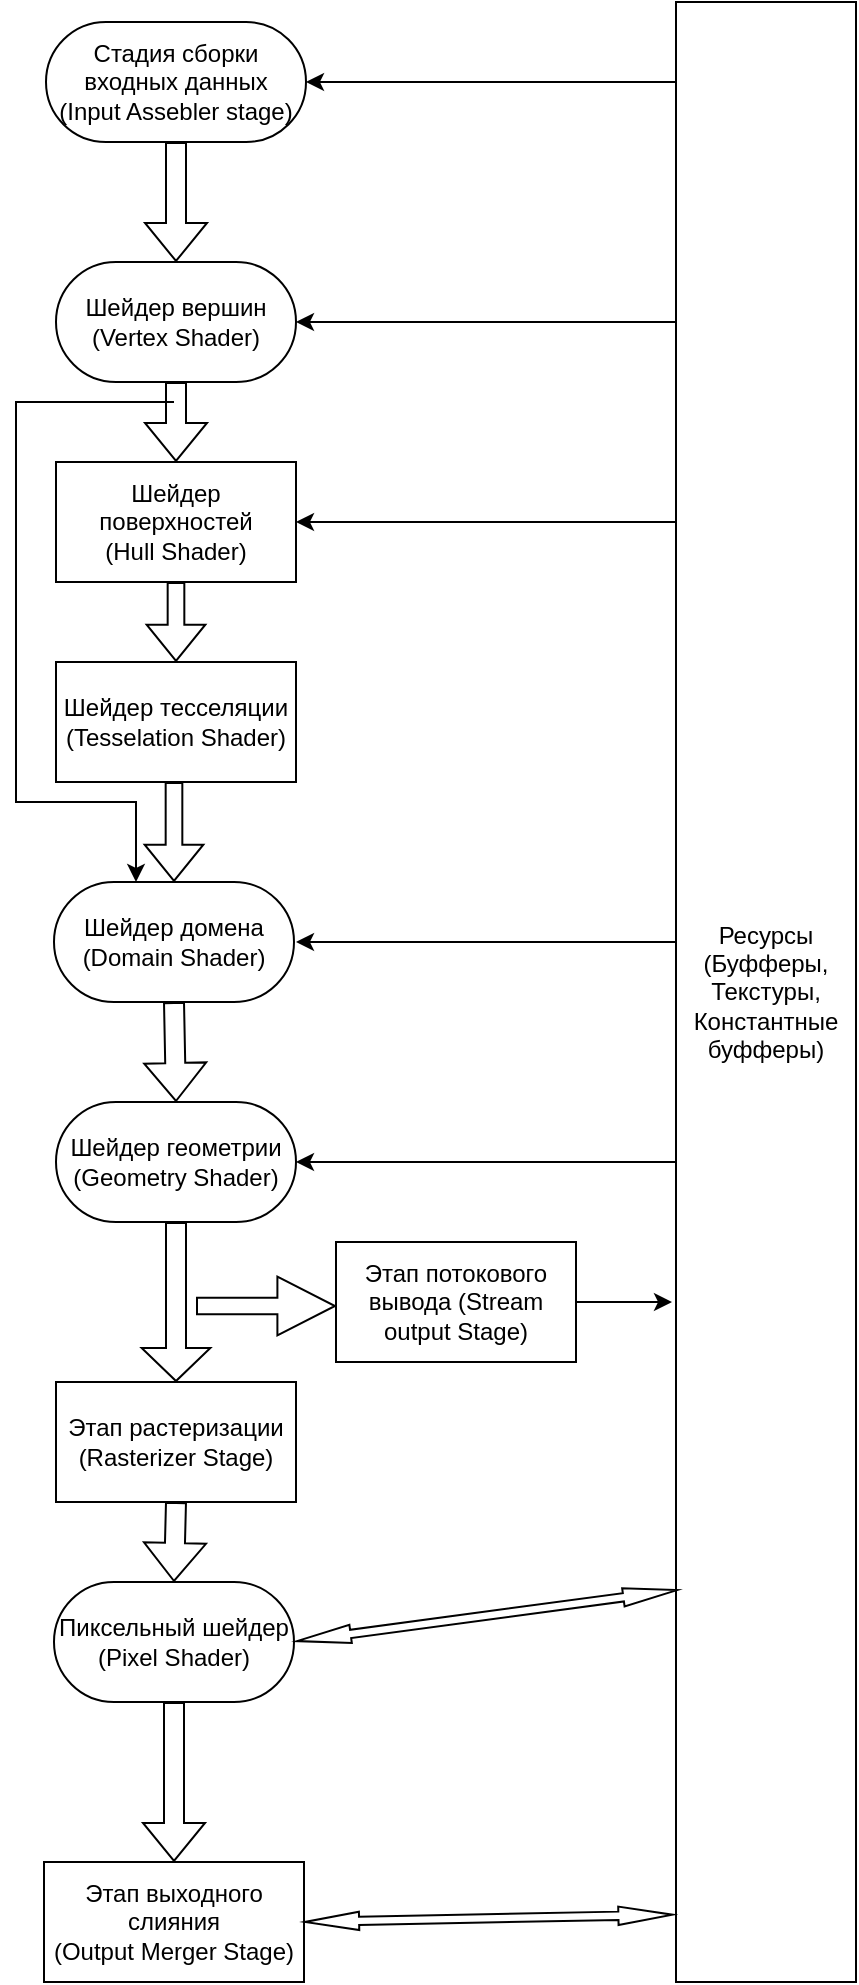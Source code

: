 <mxfile version="15.9.1" type="device"><diagram id="C5RBs43oDa-KdzZeNtuy" name="Page-1"><mxGraphModel dx="627" dy="601" grid="1" gridSize="10" guides="1" tooltips="1" connect="1" arrows="1" fold="1" page="1" pageScale="1" pageWidth="827" pageHeight="1169" math="0" shadow="0"><root><mxCell id="WIyWlLk6GJQsqaUBKTNV-0"/><mxCell id="WIyWlLk6GJQsqaUBKTNV-1" parent="WIyWlLk6GJQsqaUBKTNV-0"/><mxCell id="xxzGaYYFWf8_NWS_Jf8h-0" value="Стадия сборки входных данных&lt;br&gt;(Input Assebler stage)" style="rounded=1;whiteSpace=wrap;html=1;arcSize=50;" vertex="1" parent="WIyWlLk6GJQsqaUBKTNV-1"><mxGeometry x="185" y="60" width="130" height="60" as="geometry"/></mxCell><mxCell id="xxzGaYYFWf8_NWS_Jf8h-1" value="Шейдер вершин&lt;br&gt;(Vertex Shader)" style="rounded=1;whiteSpace=wrap;html=1;arcSize=50;" vertex="1" parent="WIyWlLk6GJQsqaUBKTNV-1"><mxGeometry x="190" y="180" width="120" height="60" as="geometry"/></mxCell><mxCell id="xxzGaYYFWf8_NWS_Jf8h-26" style="edgeStyle=orthogonalEdgeStyle;rounded=0;orthogonalLoop=1;jettySize=auto;html=1;" edge="1" parent="WIyWlLk6GJQsqaUBKTNV-1" target="xxzGaYYFWf8_NWS_Jf8h-4"><mxGeometry relative="1" as="geometry"><mxPoint x="249" y="250" as="sourcePoint"/><Array as="points"><mxPoint x="170" y="250"/><mxPoint x="170" y="450"/><mxPoint x="230" y="450"/></Array></mxGeometry></mxCell><mxCell id="xxzGaYYFWf8_NWS_Jf8h-2" value="Шейдер поверхностей&lt;br&gt;(Hull Shader)" style="rounded=0;whiteSpace=wrap;html=1;" vertex="1" parent="WIyWlLk6GJQsqaUBKTNV-1"><mxGeometry x="190" y="280" width="120" height="60" as="geometry"/></mxCell><mxCell id="xxzGaYYFWf8_NWS_Jf8h-3" value="Шейдер тесселяции&lt;br&gt;(Tesselation Shader)" style="rounded=0;whiteSpace=wrap;html=1;" vertex="1" parent="WIyWlLk6GJQsqaUBKTNV-1"><mxGeometry x="190" y="380" width="120" height="60" as="geometry"/></mxCell><mxCell id="xxzGaYYFWf8_NWS_Jf8h-4" value="Шейдер домена&lt;br&gt;(Domain Shader)" style="rounded=1;whiteSpace=wrap;html=1;arcSize=50;" vertex="1" parent="WIyWlLk6GJQsqaUBKTNV-1"><mxGeometry x="189" y="490" width="120" height="60" as="geometry"/></mxCell><mxCell id="xxzGaYYFWf8_NWS_Jf8h-5" value="Шейдер геометрии&lt;br&gt;(Geometry Shader)" style="rounded=1;whiteSpace=wrap;html=1;arcSize=50;" vertex="1" parent="WIyWlLk6GJQsqaUBKTNV-1"><mxGeometry x="190" y="600" width="120" height="60" as="geometry"/></mxCell><mxCell id="xxzGaYYFWf8_NWS_Jf8h-6" value="Этап растеризации&lt;br&gt;(Rasterizer Stage)" style="rounded=0;whiteSpace=wrap;html=1;" vertex="1" parent="WIyWlLk6GJQsqaUBKTNV-1"><mxGeometry x="190" y="740" width="120" height="60" as="geometry"/></mxCell><mxCell id="xxzGaYYFWf8_NWS_Jf8h-7" value="Пиксельный шейдер&lt;br&gt;(Pixel Shader)" style="rounded=1;whiteSpace=wrap;html=1;arcSize=50;" vertex="1" parent="WIyWlLk6GJQsqaUBKTNV-1"><mxGeometry x="189" y="840" width="120" height="60" as="geometry"/></mxCell><mxCell id="xxzGaYYFWf8_NWS_Jf8h-8" value="Этап выходного слияния&lt;br&gt;(Output Merger Stage)" style="rounded=0;whiteSpace=wrap;html=1;" vertex="1" parent="WIyWlLk6GJQsqaUBKTNV-1"><mxGeometry x="184" y="980" width="130" height="60" as="geometry"/></mxCell><mxCell id="xxzGaYYFWf8_NWS_Jf8h-24" style="edgeStyle=orthogonalEdgeStyle;rounded=0;orthogonalLoop=1;jettySize=auto;html=1;entryX=1;entryY=0.5;entryDx=0;entryDy=0;" edge="1" parent="WIyWlLk6GJQsqaUBKTNV-1" source="xxzGaYYFWf8_NWS_Jf8h-9" target="xxzGaYYFWf8_NWS_Jf8h-5"><mxGeometry relative="1" as="geometry"><Array as="points"><mxPoint x="450" y="630"/><mxPoint x="450" y="630"/></Array></mxGeometry></mxCell><mxCell id="xxzGaYYFWf8_NWS_Jf8h-25" style="edgeStyle=orthogonalEdgeStyle;rounded=0;orthogonalLoop=1;jettySize=auto;html=1;" edge="1" parent="WIyWlLk6GJQsqaUBKTNV-1" source="xxzGaYYFWf8_NWS_Jf8h-9"><mxGeometry relative="1" as="geometry"><mxPoint x="310" y="520.0" as="targetPoint"/><Array as="points"><mxPoint x="440" y="520"/><mxPoint x="440" y="520"/></Array></mxGeometry></mxCell><mxCell id="xxzGaYYFWf8_NWS_Jf8h-27" style="edgeStyle=orthogonalEdgeStyle;rounded=0;orthogonalLoop=1;jettySize=auto;html=1;" edge="1" parent="WIyWlLk6GJQsqaUBKTNV-1" source="xxzGaYYFWf8_NWS_Jf8h-9" target="xxzGaYYFWf8_NWS_Jf8h-2"><mxGeometry relative="1" as="geometry"><Array as="points"><mxPoint x="450" y="310"/><mxPoint x="450" y="310"/></Array></mxGeometry></mxCell><mxCell id="xxzGaYYFWf8_NWS_Jf8h-28" style="edgeStyle=orthogonalEdgeStyle;rounded=0;orthogonalLoop=1;jettySize=auto;html=1;" edge="1" parent="WIyWlLk6GJQsqaUBKTNV-1" source="xxzGaYYFWf8_NWS_Jf8h-9" target="xxzGaYYFWf8_NWS_Jf8h-1"><mxGeometry relative="1" as="geometry"><Array as="points"><mxPoint x="450" y="210"/><mxPoint x="450" y="210"/></Array></mxGeometry></mxCell><mxCell id="xxzGaYYFWf8_NWS_Jf8h-30" style="edgeStyle=orthogonalEdgeStyle;rounded=0;orthogonalLoop=1;jettySize=auto;html=1;entryX=1;entryY=0.5;entryDx=0;entryDy=0;" edge="1" parent="WIyWlLk6GJQsqaUBKTNV-1" source="xxzGaYYFWf8_NWS_Jf8h-9" target="xxzGaYYFWf8_NWS_Jf8h-0"><mxGeometry relative="1" as="geometry"><Array as="points"><mxPoint x="450" y="90"/><mxPoint x="450" y="90"/></Array></mxGeometry></mxCell><mxCell id="xxzGaYYFWf8_NWS_Jf8h-9" value="Ресурсы (Буфферы, Текстуры, Константные буфферы)" style="rounded=0;whiteSpace=wrap;html=1;" vertex="1" parent="WIyWlLk6GJQsqaUBKTNV-1"><mxGeometry x="500" y="50" width="90" height="990" as="geometry"/></mxCell><mxCell id="xxzGaYYFWf8_NWS_Jf8h-10" value="" style="shape=flexArrow;endArrow=classic;html=1;rounded=0;entryX=0.5;entryY=0;entryDx=0;entryDy=0;exitX=0.5;exitY=1;exitDx=0;exitDy=0;" edge="1" parent="WIyWlLk6GJQsqaUBKTNV-1" source="xxzGaYYFWf8_NWS_Jf8h-0" target="xxzGaYYFWf8_NWS_Jf8h-1"><mxGeometry width="50" height="50" relative="1" as="geometry"><mxPoint x="220" y="170" as="sourcePoint"/><mxPoint x="270" y="120" as="targetPoint"/></mxGeometry></mxCell><mxCell id="xxzGaYYFWf8_NWS_Jf8h-11" value="" style="shape=flexArrow;endArrow=classic;html=1;rounded=0;" edge="1" parent="WIyWlLk6GJQsqaUBKTNV-1" source="xxzGaYYFWf8_NWS_Jf8h-1"><mxGeometry width="50" height="50" relative="1" as="geometry"><mxPoint x="250" y="290" as="sourcePoint"/><mxPoint x="250" y="280" as="targetPoint"/></mxGeometry></mxCell><mxCell id="xxzGaYYFWf8_NWS_Jf8h-12" value="" style="shape=flexArrow;endArrow=classic;html=1;rounded=0;entryX=0.5;entryY=0;entryDx=0;entryDy=0;width=8.333;endSize=5.717;exitX=0.5;exitY=1;exitDx=0;exitDy=0;" edge="1" parent="WIyWlLk6GJQsqaUBKTNV-1" source="xxzGaYYFWf8_NWS_Jf8h-2" target="xxzGaYYFWf8_NWS_Jf8h-3"><mxGeometry width="50" height="50" relative="1" as="geometry"><mxPoint x="220" y="390" as="sourcePoint"/><mxPoint x="270" y="340" as="targetPoint"/></mxGeometry></mxCell><mxCell id="xxzGaYYFWf8_NWS_Jf8h-13" value="" style="shape=flexArrow;endArrow=classic;html=1;rounded=0;entryX=0.5;entryY=0;entryDx=0;entryDy=0;width=8.333;endSize=5.717;" edge="1" parent="WIyWlLk6GJQsqaUBKTNV-1" target="xxzGaYYFWf8_NWS_Jf8h-4"><mxGeometry width="50" height="50" relative="1" as="geometry"><mxPoint x="249" y="440" as="sourcePoint"/><mxPoint x="260.0" y="390" as="targetPoint"/></mxGeometry></mxCell><mxCell id="xxzGaYYFWf8_NWS_Jf8h-15" value="" style="shape=flexArrow;endArrow=classic;html=1;rounded=0;exitX=0.5;exitY=1;exitDx=0;exitDy=0;entryX=0.5;entryY=0;entryDx=0;entryDy=0;" edge="1" parent="WIyWlLk6GJQsqaUBKTNV-1" source="xxzGaYYFWf8_NWS_Jf8h-4" target="xxzGaYYFWf8_NWS_Jf8h-5"><mxGeometry width="50" height="50" relative="1" as="geometry"><mxPoint x="220" y="600" as="sourcePoint"/><mxPoint x="250" y="590" as="targetPoint"/></mxGeometry></mxCell><mxCell id="xxzGaYYFWf8_NWS_Jf8h-16" value="" style="shape=flexArrow;endArrow=classic;html=1;rounded=0;exitX=0.5;exitY=1;exitDx=0;exitDy=0;entryX=0.5;entryY=0;entryDx=0;entryDy=0;endWidth=23.333;endSize=5.183;" edge="1" parent="WIyWlLk6GJQsqaUBKTNV-1" source="xxzGaYYFWf8_NWS_Jf8h-5" target="xxzGaYYFWf8_NWS_Jf8h-6"><mxGeometry width="50" height="50" relative="1" as="geometry"><mxPoint x="249.17" y="660" as="sourcePoint"/><mxPoint x="250.17" y="710" as="targetPoint"/></mxGeometry></mxCell><mxCell id="xxzGaYYFWf8_NWS_Jf8h-17" value="" style="shape=flexArrow;endArrow=classic;html=1;rounded=0;entryX=0.5;entryY=0;entryDx=0;entryDy=0;exitX=0.5;exitY=1;exitDx=0;exitDy=0;" edge="1" parent="WIyWlLk6GJQsqaUBKTNV-1" source="xxzGaYYFWf8_NWS_Jf8h-6" target="xxzGaYYFWf8_NWS_Jf8h-7"><mxGeometry width="50" height="50" relative="1" as="geometry"><mxPoint x="140" y="830" as="sourcePoint"/><mxPoint x="190" y="780" as="targetPoint"/></mxGeometry></mxCell><mxCell id="xxzGaYYFWf8_NWS_Jf8h-18" value="" style="shape=flexArrow;endArrow=classic;html=1;rounded=0;entryX=0.5;entryY=0;entryDx=0;entryDy=0;exitX=0.5;exitY=1;exitDx=0;exitDy=0;" edge="1" parent="WIyWlLk6GJQsqaUBKTNV-1" source="xxzGaYYFWf8_NWS_Jf8h-7" target="xxzGaYYFWf8_NWS_Jf8h-8"><mxGeometry width="50" height="50" relative="1" as="geometry"><mxPoint x="160" y="980" as="sourcePoint"/><mxPoint x="210" y="930" as="targetPoint"/></mxGeometry></mxCell><mxCell id="xxzGaYYFWf8_NWS_Jf8h-19" value="" style="shape=flexArrow;endArrow=classic;html=1;rounded=0;width=8.333;endSize=9.267;" edge="1" parent="WIyWlLk6GJQsqaUBKTNV-1"><mxGeometry width="50" height="50" relative="1" as="geometry"><mxPoint x="260" y="702" as="sourcePoint"/><mxPoint x="330" y="702" as="targetPoint"/></mxGeometry></mxCell><mxCell id="xxzGaYYFWf8_NWS_Jf8h-21" style="edgeStyle=orthogonalEdgeStyle;rounded=0;orthogonalLoop=1;jettySize=auto;html=1;" edge="1" parent="WIyWlLk6GJQsqaUBKTNV-1" source="xxzGaYYFWf8_NWS_Jf8h-20"><mxGeometry relative="1" as="geometry"><mxPoint x="498" y="700" as="targetPoint"/><Array as="points"><mxPoint x="498" y="700"/></Array></mxGeometry></mxCell><mxCell id="xxzGaYYFWf8_NWS_Jf8h-20" value="Этап потокового вывода (Stream output Stage)" style="rounded=0;whiteSpace=wrap;html=1;" vertex="1" parent="WIyWlLk6GJQsqaUBKTNV-1"><mxGeometry x="330" y="670" width="120" height="60" as="geometry"/></mxCell><mxCell id="xxzGaYYFWf8_NWS_Jf8h-22" value="" style="shape=flexArrow;endArrow=classic;startArrow=classic;html=1;rounded=0;exitX=1;exitY=0.5;exitDx=0;exitDy=0;entryX=-0.014;entryY=0.966;entryDx=0;entryDy=0;entryPerimeter=0;width=4.138;startSize=8.683;startWidth=4.043;endWidth=4.043;endSize=8.683;" edge="1" parent="WIyWlLk6GJQsqaUBKTNV-1" source="xxzGaYYFWf8_NWS_Jf8h-8" target="xxzGaYYFWf8_NWS_Jf8h-9"><mxGeometry width="100" height="100" relative="1" as="geometry"><mxPoint x="370" y="1060" as="sourcePoint"/><mxPoint x="470" y="960" as="targetPoint"/></mxGeometry></mxCell><mxCell id="xxzGaYYFWf8_NWS_Jf8h-23" value="" style="shape=flexArrow;endArrow=classic;startArrow=classic;html=1;rounded=0;exitX=1;exitY=0.5;exitDx=0;exitDy=0;entryX=0.011;entryY=0.802;entryDx=0;entryDy=0;entryPerimeter=0;width=4.138;startSize=8.683;startWidth=4.043;endWidth=4.043;endSize=8.683;" edge="1" parent="WIyWlLk6GJQsqaUBKTNV-1" target="xxzGaYYFWf8_NWS_Jf8h-9"><mxGeometry width="100" height="100" relative="1" as="geometry"><mxPoint x="310" y="869.62" as="sourcePoint"/><mxPoint x="494.74" y="870.38" as="targetPoint"/></mxGeometry></mxCell></root></mxGraphModel></diagram></mxfile>